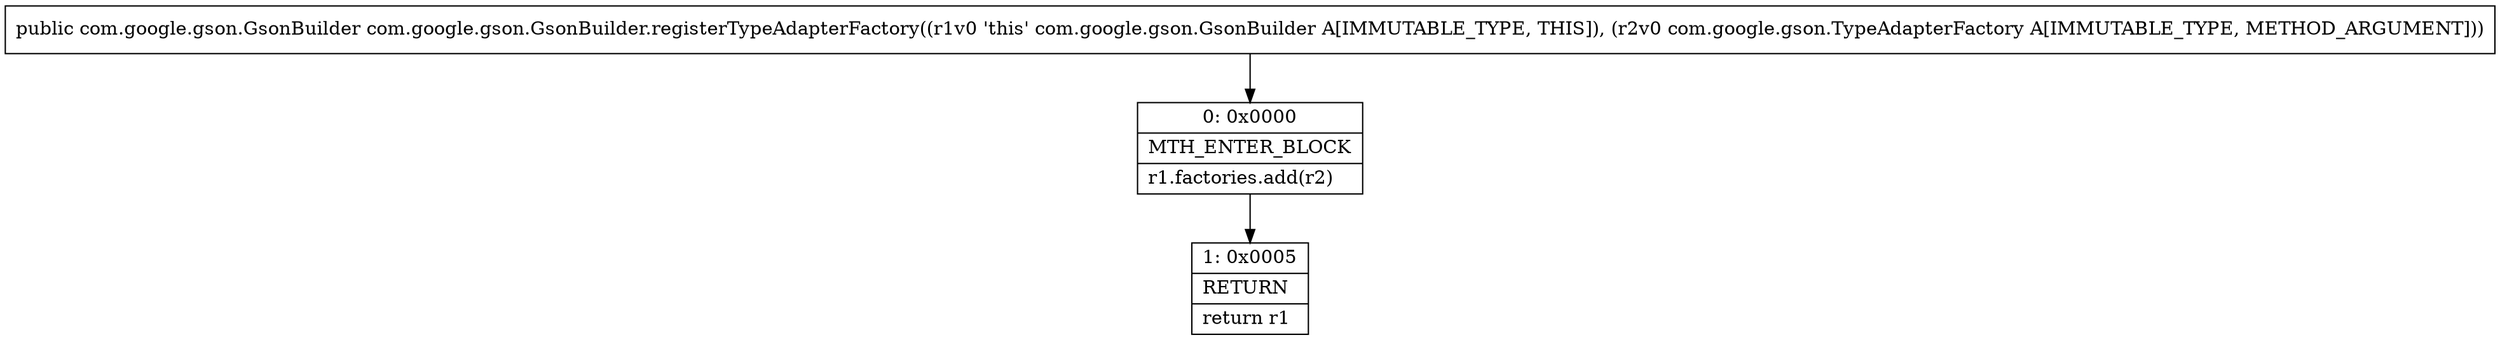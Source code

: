 digraph "CFG forcom.google.gson.GsonBuilder.registerTypeAdapterFactory(Lcom\/google\/gson\/TypeAdapterFactory;)Lcom\/google\/gson\/GsonBuilder;" {
Node_0 [shape=record,label="{0\:\ 0x0000|MTH_ENTER_BLOCK\l|r1.factories.add(r2)\l}"];
Node_1 [shape=record,label="{1\:\ 0x0005|RETURN\l|return r1\l}"];
MethodNode[shape=record,label="{public com.google.gson.GsonBuilder com.google.gson.GsonBuilder.registerTypeAdapterFactory((r1v0 'this' com.google.gson.GsonBuilder A[IMMUTABLE_TYPE, THIS]), (r2v0 com.google.gson.TypeAdapterFactory A[IMMUTABLE_TYPE, METHOD_ARGUMENT])) }"];
MethodNode -> Node_0;
Node_0 -> Node_1;
}

